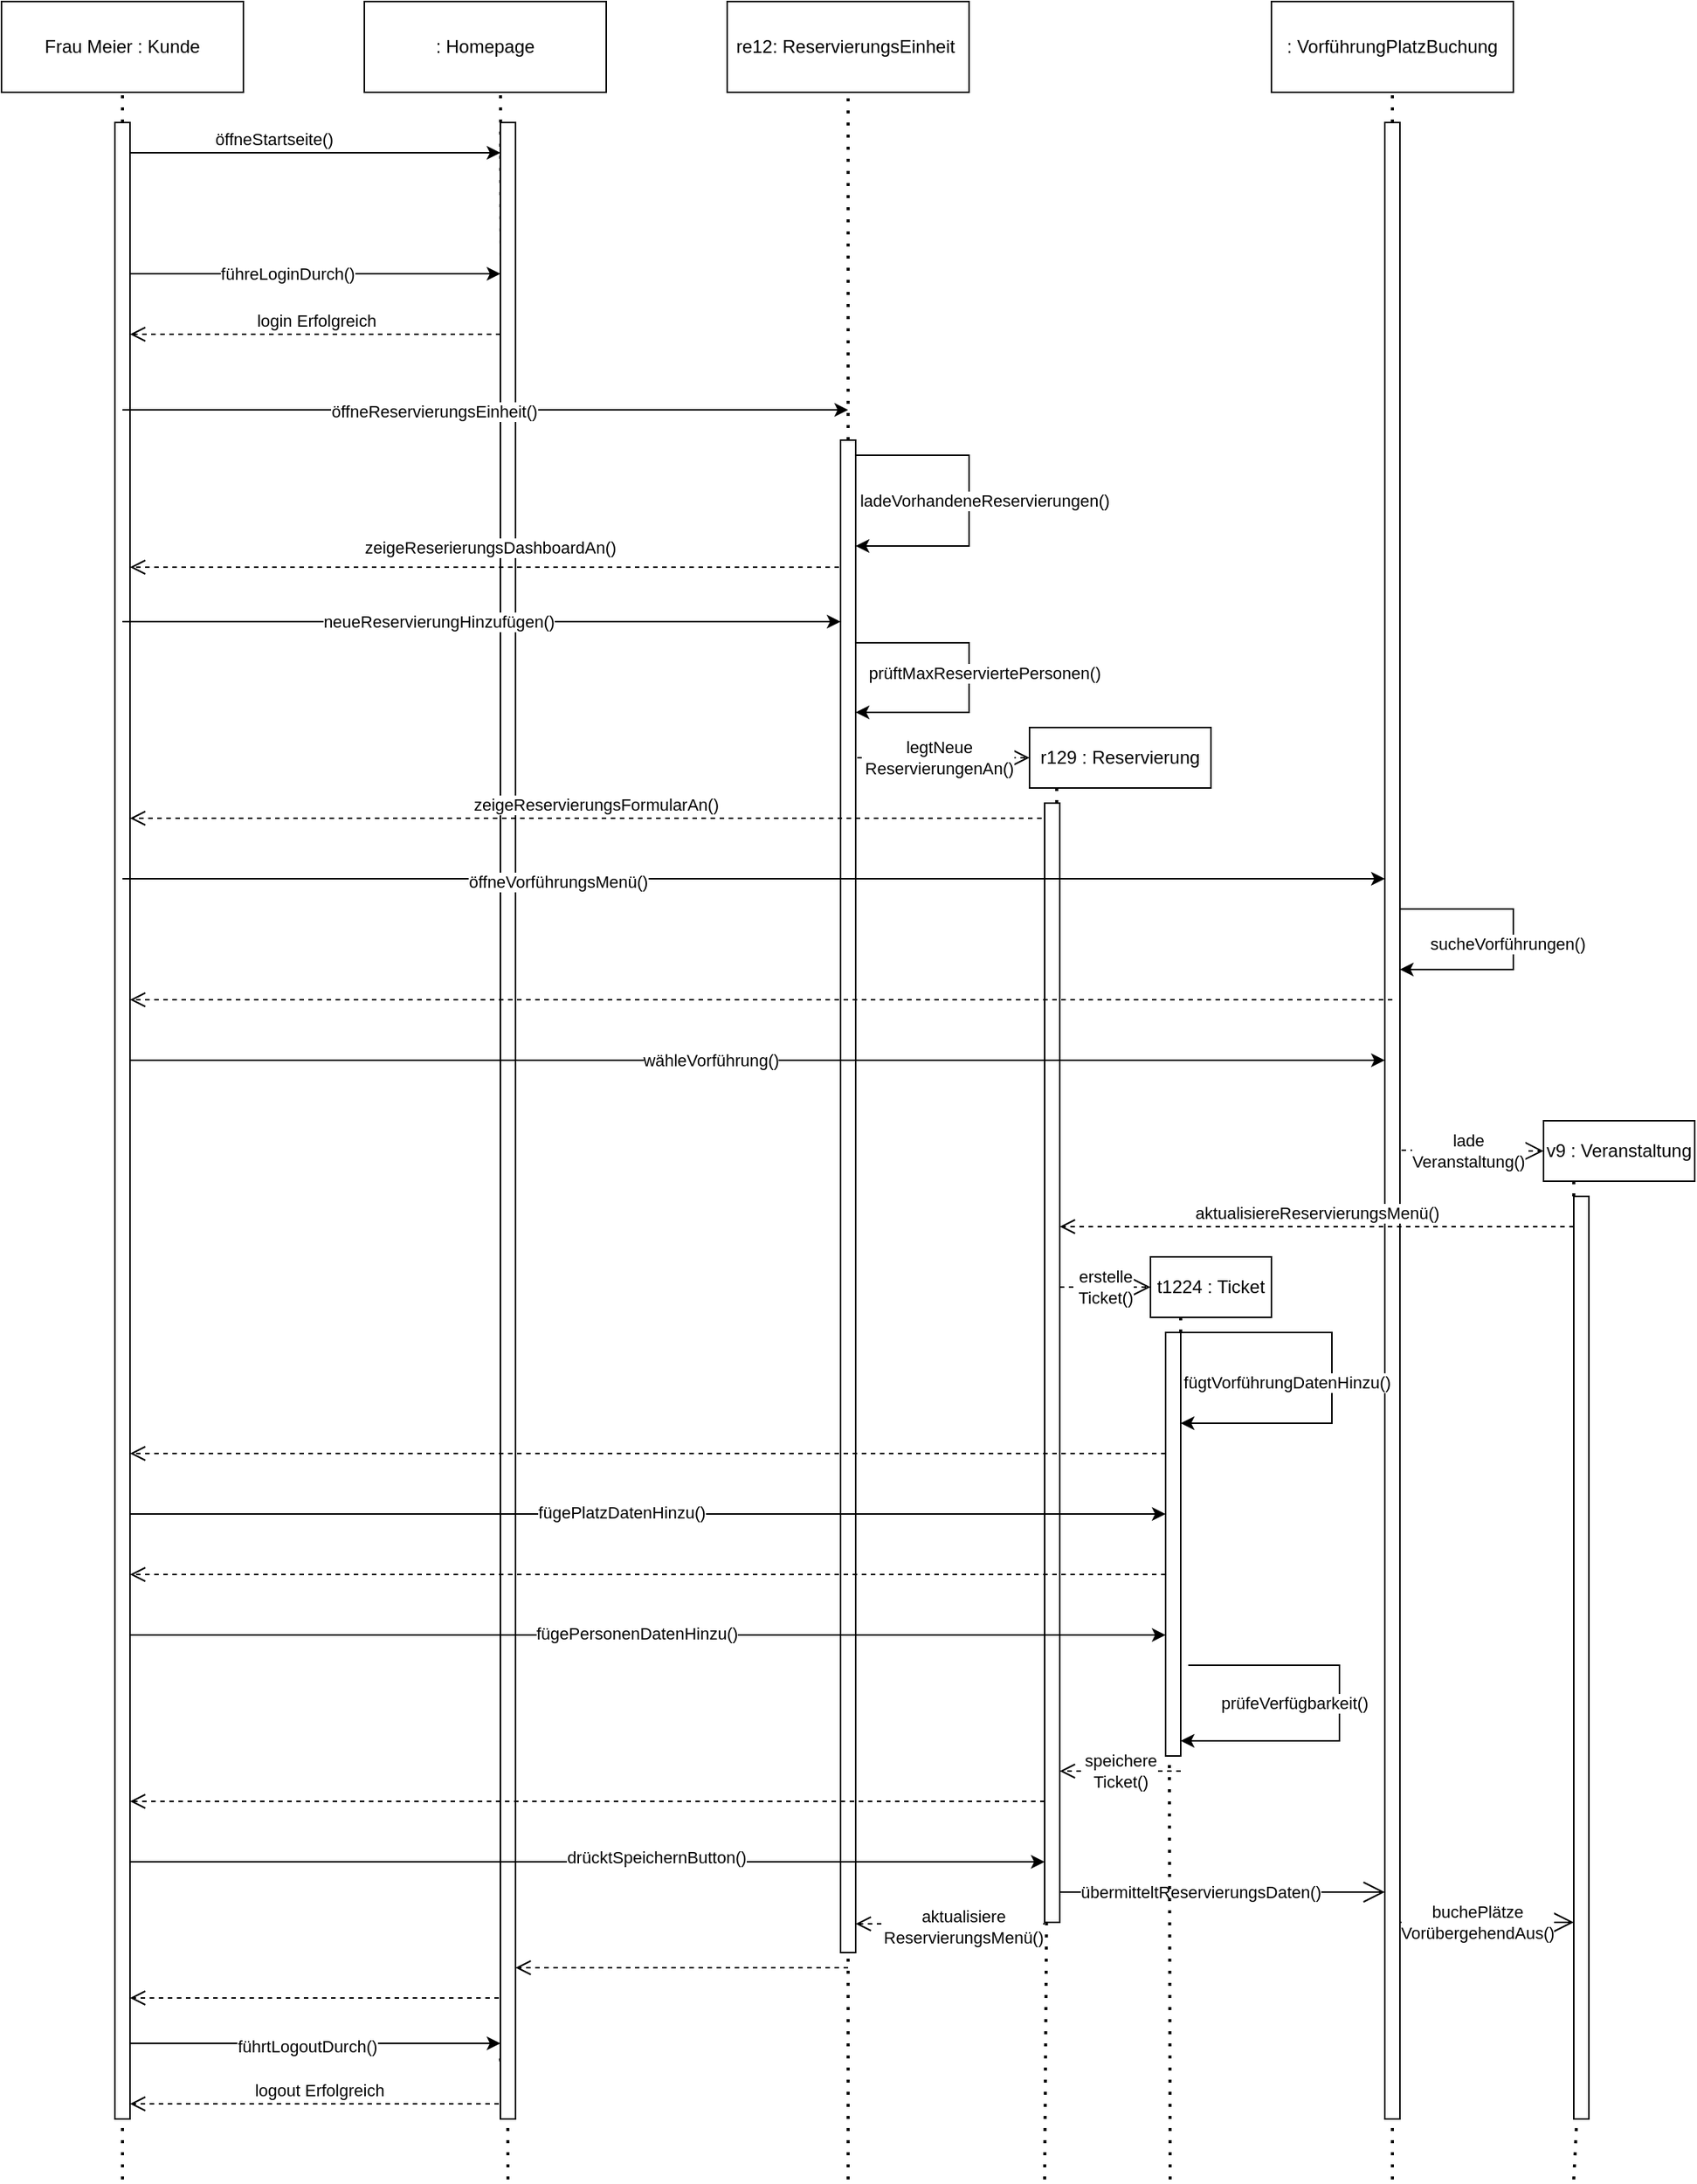 <mxfile version="24.1.0" type="device">
  <diagram name="Seite-1" id="8W7xydZLSa2Hy__Mao22">
    <mxGraphModel dx="1434" dy="964" grid="1" gridSize="10" guides="1" tooltips="1" connect="1" arrows="1" fold="1" page="1" pageScale="1" pageWidth="1169" pageHeight="827" math="0" shadow="0">
      <root>
        <mxCell id="0" />
        <mxCell id="1" parent="0" />
        <mxCell id="A1K1ccTUi93D_iNqFism-1" value="Frau Meier : Kunde" style="rounded=0;whiteSpace=wrap;html=1;" vertex="1" parent="1">
          <mxGeometry x="40" y="40" width="160" height="60" as="geometry" />
        </mxCell>
        <mxCell id="A1K1ccTUi93D_iNqFism-3" value=": Homepage" style="rounded=0;whiteSpace=wrap;html=1;" vertex="1" parent="1">
          <mxGeometry x="280" y="40" width="160" height="60" as="geometry" />
        </mxCell>
        <mxCell id="A1K1ccTUi93D_iNqFism-5" value=": VorführungPlatzBuchung" style="rounded=0;whiteSpace=wrap;html=1;" vertex="1" parent="1">
          <mxGeometry x="880" y="40" width="160" height="60" as="geometry" />
        </mxCell>
        <mxCell id="A1K1ccTUi93D_iNqFism-6" value="" style="endArrow=none;dashed=1;html=1;dashPattern=1 3;strokeWidth=2;rounded=0;" edge="1" parent="1" target="A1K1ccTUi93D_iNqFism-1">
          <mxGeometry width="50" height="50" relative="1" as="geometry">
            <mxPoint x="120" y="1480" as="sourcePoint" />
            <mxPoint x="120" y="100" as="targetPoint" />
          </mxGeometry>
        </mxCell>
        <mxCell id="A1K1ccTUi93D_iNqFism-7" value="" style="endArrow=none;dashed=1;html=1;dashPattern=1 3;strokeWidth=2;rounded=0;entryX=0.563;entryY=1;entryDx=0;entryDy=0;entryPerimeter=0;" edge="1" parent="1" target="A1K1ccTUi93D_iNqFism-3">
          <mxGeometry width="50" height="50" relative="1" as="geometry">
            <mxPoint x="375" y="1480" as="sourcePoint" />
            <mxPoint x="370" y="120" as="targetPoint" />
          </mxGeometry>
        </mxCell>
        <mxCell id="A1K1ccTUi93D_iNqFism-9" value="" style="endArrow=none;dashed=1;html=1;dashPattern=1 3;strokeWidth=2;rounded=0;" edge="1" parent="1" source="A1K1ccTUi93D_iNqFism-120" target="A1K1ccTUi93D_iNqFism-5">
          <mxGeometry width="50" height="50" relative="1" as="geometry">
            <mxPoint x="960" y="1480" as="sourcePoint" />
            <mxPoint x="959.5" y="100" as="targetPoint" />
          </mxGeometry>
        </mxCell>
        <mxCell id="A1K1ccTUi93D_iNqFism-10" value="" style="endArrow=classic;html=1;rounded=0;" edge="1" parent="1" source="A1K1ccTUi93D_iNqFism-101">
          <mxGeometry width="50" height="50" relative="1" as="geometry">
            <mxPoint x="120" y="140" as="sourcePoint" />
            <mxPoint x="370" y="140" as="targetPoint" />
          </mxGeometry>
        </mxCell>
        <mxCell id="A1K1ccTUi93D_iNqFism-13" value="" style="endArrow=classic;html=1;rounded=0;" edge="1" parent="1">
          <mxGeometry width="50" height="50" relative="1" as="geometry">
            <mxPoint x="120" y="220" as="sourcePoint" />
            <mxPoint x="370" y="220" as="targetPoint" />
          </mxGeometry>
        </mxCell>
        <mxCell id="A1K1ccTUi93D_iNqFism-14" value="führeLoginDurch()" style="edgeLabel;html=1;align=center;verticalAlign=middle;resizable=0;points=[];" vertex="1" connectable="0" parent="A1K1ccTUi93D_iNqFism-13">
          <mxGeometry x="-0.131" y="-3" relative="1" as="geometry">
            <mxPoint y="-3" as="offset" />
          </mxGeometry>
        </mxCell>
        <mxCell id="A1K1ccTUi93D_iNqFism-15" value="login Erfolgreich" style="html=1;verticalAlign=bottom;endArrow=open;dashed=1;endSize=8;curved=0;rounded=0;" edge="1" parent="1" target="A1K1ccTUi93D_iNqFism-101">
          <mxGeometry relative="1" as="geometry">
            <mxPoint x="370" y="260" as="sourcePoint" />
            <mxPoint x="120" y="260" as="targetPoint" />
          </mxGeometry>
        </mxCell>
        <mxCell id="A1K1ccTUi93D_iNqFism-17" value="re12: ReservierungsEinheit&amp;nbsp;" style="rounded=0;whiteSpace=wrap;html=1;" vertex="1" parent="1">
          <mxGeometry x="520" y="40" width="160" height="60" as="geometry" />
        </mxCell>
        <mxCell id="A1K1ccTUi93D_iNqFism-18" value="" style="endArrow=none;dashed=1;html=1;dashPattern=1 3;strokeWidth=2;rounded=0;entryX=0.5;entryY=1;entryDx=0;entryDy=0;" edge="1" parent="1" source="A1K1ccTUi93D_iNqFism-107" target="A1K1ccTUi93D_iNqFism-17">
          <mxGeometry width="50" height="50" relative="1" as="geometry">
            <mxPoint x="600" y="1400" as="sourcePoint" />
            <mxPoint x="610" y="370" as="targetPoint" />
          </mxGeometry>
        </mxCell>
        <mxCell id="A1K1ccTUi93D_iNqFism-20" value="" style="endArrow=classic;html=1;rounded=0;" edge="1" parent="1" target="A1K1ccTUi93D_iNqFism-107">
          <mxGeometry width="50" height="50" relative="1" as="geometry">
            <mxPoint x="600" y="340" as="sourcePoint" />
            <mxPoint x="600" y="400" as="targetPoint" />
            <Array as="points">
              <mxPoint x="680" y="340" />
              <mxPoint x="680" y="400" />
            </Array>
          </mxGeometry>
        </mxCell>
        <mxCell id="A1K1ccTUi93D_iNqFism-21" value="ladeVorhandeneReservierungen()" style="edgeLabel;html=1;align=center;verticalAlign=middle;resizable=0;points=[];" vertex="1" connectable="0" parent="A1K1ccTUi93D_iNqFism-20">
          <mxGeometry x="0.018" y="-2" relative="1" as="geometry">
            <mxPoint x="12" as="offset" />
          </mxGeometry>
        </mxCell>
        <mxCell id="A1K1ccTUi93D_iNqFism-33" value="r129 : Reservierung" style="rounded=0;whiteSpace=wrap;html=1;" vertex="1" parent="1">
          <mxGeometry x="720" y="520" width="120" height="40" as="geometry" />
        </mxCell>
        <mxCell id="A1K1ccTUi93D_iNqFism-34" value="legtNeue&lt;div&gt;ReservierungenAn()&lt;/div&gt;" style="endArrow=open;endSize=12;dashed=1;html=1;rounded=0;entryX=0;entryY=0.5;entryDx=0;entryDy=0;entryPerimeter=0;" edge="1" parent="1" target="A1K1ccTUi93D_iNqFism-33">
          <mxGeometry width="160" relative="1" as="geometry">
            <mxPoint x="600" y="540" as="sourcePoint" />
            <mxPoint x="710" y="480" as="targetPoint" />
          </mxGeometry>
        </mxCell>
        <mxCell id="A1K1ccTUi93D_iNqFism-37" value="" style="endArrow=classic;html=1;rounded=0;" edge="1" parent="1" target="A1K1ccTUi93D_iNqFism-107">
          <mxGeometry width="50" height="50" relative="1" as="geometry">
            <mxPoint x="600" y="464" as="sourcePoint" />
            <mxPoint x="600" y="510" as="targetPoint" />
            <Array as="points">
              <mxPoint x="680" y="464" />
              <mxPoint x="680" y="510" />
            </Array>
          </mxGeometry>
        </mxCell>
        <mxCell id="A1K1ccTUi93D_iNqFism-38" value="prüftMaxReserviertePersonen()" style="edgeLabel;html=1;align=center;verticalAlign=middle;resizable=0;points=[];" vertex="1" connectable="0" parent="A1K1ccTUi93D_iNqFism-37">
          <mxGeometry x="-0.01" y="-1" relative="1" as="geometry">
            <mxPoint x="11" as="offset" />
          </mxGeometry>
        </mxCell>
        <mxCell id="A1K1ccTUi93D_iNqFism-39" value="" style="endArrow=none;dashed=1;html=1;dashPattern=1 3;strokeWidth=2;rounded=0;entryX=0.15;entryY=0.95;entryDx=0;entryDy=0;entryPerimeter=0;" edge="1" parent="1" source="A1K1ccTUi93D_iNqFism-109" target="A1K1ccTUi93D_iNqFism-33">
          <mxGeometry width="50" height="50" relative="1" as="geometry">
            <mxPoint x="740" y="1400" as="sourcePoint" />
            <mxPoint x="740" y="560" as="targetPoint" />
          </mxGeometry>
        </mxCell>
        <mxCell id="A1K1ccTUi93D_iNqFism-42" value="t1224 : Ticket" style="rounded=0;whiteSpace=wrap;html=1;" vertex="1" parent="1">
          <mxGeometry x="800" y="870" width="80" height="40" as="geometry" />
        </mxCell>
        <mxCell id="A1K1ccTUi93D_iNqFism-43" value="erstelle&lt;div&gt;Ticket()&lt;/div&gt;" style="endArrow=open;endSize=12;dashed=1;html=1;rounded=0;entryX=0;entryY=0.5;entryDx=0;entryDy=0;" edge="1" parent="1" target="A1K1ccTUi93D_iNqFism-42">
          <mxGeometry width="160" relative="1" as="geometry">
            <mxPoint x="740" y="890" as="sourcePoint" />
            <mxPoint x="770" y="890.5" as="targetPoint" />
            <mxPoint as="offset" />
          </mxGeometry>
        </mxCell>
        <mxCell id="A1K1ccTUi93D_iNqFism-44" value="" style="endArrow=none;dashed=1;html=1;dashPattern=1 3;strokeWidth=2;rounded=0;entryX=0.25;entryY=1;entryDx=0;entryDy=0;" edge="1" parent="1" source="A1K1ccTUi93D_iNqFism-116" target="A1K1ccTUi93D_iNqFism-42">
          <mxGeometry width="50" height="50" relative="1" as="geometry">
            <mxPoint x="820" y="1480" as="sourcePoint" />
            <mxPoint x="790" y="640" as="targetPoint" />
          </mxGeometry>
        </mxCell>
        <mxCell id="A1K1ccTUi93D_iNqFism-67" value="v9 : Veranstaltung" style="rounded=0;whiteSpace=wrap;html=1;" vertex="1" parent="1">
          <mxGeometry x="1060" y="780" width="100" height="40" as="geometry" />
        </mxCell>
        <mxCell id="A1K1ccTUi93D_iNqFism-68" value="&lt;div&gt;lade&lt;/div&gt;&lt;div&gt;Veranstaltung()&lt;/div&gt;" style="endArrow=open;endSize=12;dashed=1;html=1;rounded=0;entryX=0;entryY=0.5;entryDx=0;entryDy=0;" edge="1" parent="1" target="A1K1ccTUi93D_iNqFism-67">
          <mxGeometry width="160" relative="1" as="geometry">
            <mxPoint x="960" y="799.5" as="sourcePoint" />
            <mxPoint x="1040" y="800" as="targetPoint" />
            <mxPoint as="offset" />
          </mxGeometry>
        </mxCell>
        <mxCell id="A1K1ccTUi93D_iNqFism-70" value="" style="endArrow=none;dashed=1;html=1;dashPattern=1 3;strokeWidth=2;rounded=0;entryX=0.2;entryY=1;entryDx=0;entryDy=0;entryPerimeter=0;" edge="1" parent="1" source="A1K1ccTUi93D_iNqFism-118" target="A1K1ccTUi93D_iNqFism-67">
          <mxGeometry width="50" height="50" relative="1" as="geometry">
            <mxPoint x="1080" y="1480" as="sourcePoint" />
            <mxPoint x="1080" y="770" as="targetPoint" />
          </mxGeometry>
        </mxCell>
        <mxCell id="A1K1ccTUi93D_iNqFism-79" value="" style="endArrow=classic;html=1;rounded=0;" edge="1" parent="1">
          <mxGeometry width="50" height="50" relative="1" as="geometry">
            <mxPoint x="825" y="1140" as="sourcePoint" />
            <mxPoint x="820" y="1190" as="targetPoint" />
            <Array as="points">
              <mxPoint x="925" y="1140" />
              <mxPoint x="925" y="1190" />
            </Array>
          </mxGeometry>
        </mxCell>
        <mxCell id="A1K1ccTUi93D_iNqFism-80" value="prüfeVerfügbarkeit()" style="edgeLabel;html=1;align=center;verticalAlign=middle;resizable=0;points=[];" vertex="1" connectable="0" parent="A1K1ccTUi93D_iNqFism-79">
          <mxGeometry x="-0.024" y="-3" relative="1" as="geometry">
            <mxPoint x="-27" as="offset" />
          </mxGeometry>
        </mxCell>
        <mxCell id="A1K1ccTUi93D_iNqFism-89" value="" style="endArrow=open;endFill=1;endSize=12;html=1;rounded=0;" edge="1" parent="1" target="A1K1ccTUi93D_iNqFism-120">
          <mxGeometry width="160" relative="1" as="geometry">
            <mxPoint x="730" y="1290" as="sourcePoint" />
            <mxPoint x="965" y="1290" as="targetPoint" />
          </mxGeometry>
        </mxCell>
        <mxCell id="A1K1ccTUi93D_iNqFism-90" value="übermitteltReservierungsDaten()" style="edgeLabel;html=1;align=center;verticalAlign=middle;resizable=0;points=[];" vertex="1" connectable="0" parent="A1K1ccTUi93D_iNqFism-89">
          <mxGeometry x="-0.105" y="1" relative="1" as="geometry">
            <mxPoint x="2" y="1" as="offset" />
          </mxGeometry>
        </mxCell>
        <mxCell id="A1K1ccTUi93D_iNqFism-92" value="" style="endArrow=open;endFill=1;endSize=12;html=1;rounded=0;" edge="1" parent="1" target="A1K1ccTUi93D_iNqFism-118">
          <mxGeometry width="160" relative="1" as="geometry">
            <mxPoint x="960" y="1310" as="sourcePoint" />
            <mxPoint x="1085" y="1310" as="targetPoint" />
          </mxGeometry>
        </mxCell>
        <mxCell id="A1K1ccTUi93D_iNqFism-93" value="buchePlätze&lt;div&gt;VorübergehendAus()&lt;br&gt;&lt;/div&gt;" style="edgeLabel;html=1;align=center;verticalAlign=middle;resizable=0;points=[];" vertex="1" connectable="0" parent="A1K1ccTUi93D_iNqFism-92">
          <mxGeometry x="-0.105" y="1" relative="1" as="geometry">
            <mxPoint x="2" y="1" as="offset" />
          </mxGeometry>
        </mxCell>
        <mxCell id="A1K1ccTUi93D_iNqFism-94" value="" style="html=1;verticalAlign=bottom;endArrow=open;dashed=1;endSize=8;curved=0;rounded=0;" edge="1" parent="1" target="A1K1ccTUi93D_iNqFism-107">
          <mxGeometry relative="1" as="geometry">
            <mxPoint x="730" y="1311" as="sourcePoint" />
            <mxPoint x="600" y="1311" as="targetPoint" />
          </mxGeometry>
        </mxCell>
        <mxCell id="A1K1ccTUi93D_iNqFism-95" value="aktualisiere&lt;div&gt;ReservierungsMenü()&lt;/div&gt;" style="edgeLabel;html=1;align=center;verticalAlign=middle;resizable=0;points=[];" vertex="1" connectable="0" parent="A1K1ccTUi93D_iNqFism-94">
          <mxGeometry x="0.114" y="2" relative="1" as="geometry">
            <mxPoint x="15" as="offset" />
          </mxGeometry>
        </mxCell>
        <mxCell id="A1K1ccTUi93D_iNqFism-96" value="" style="html=1;verticalAlign=bottom;endArrow=open;dashed=1;endSize=8;curved=0;rounded=0;" edge="1" parent="1">
          <mxGeometry relative="1" as="geometry">
            <mxPoint x="600" y="1340" as="sourcePoint" />
            <mxPoint x="380" y="1340" as="targetPoint" />
          </mxGeometry>
        </mxCell>
        <mxCell id="A1K1ccTUi93D_iNqFism-97" value="" style="html=1;verticalAlign=bottom;endArrow=open;dashed=1;endSize=8;curved=0;rounded=0;" edge="1" parent="1" target="A1K1ccTUi93D_iNqFism-101">
          <mxGeometry relative="1" as="geometry">
            <mxPoint x="375" y="1360" as="sourcePoint" />
            <mxPoint x="130" y="1360" as="targetPoint" />
          </mxGeometry>
        </mxCell>
        <mxCell id="A1K1ccTUi93D_iNqFism-98" value="" style="endArrow=classic;html=1;rounded=0;" edge="1" parent="1" target="A1K1ccTUi93D_iNqFism-104">
          <mxGeometry width="50" height="50" relative="1" as="geometry">
            <mxPoint x="125" y="1390" as="sourcePoint" />
            <mxPoint x="375" y="1390" as="targetPoint" />
          </mxGeometry>
        </mxCell>
        <mxCell id="A1K1ccTUi93D_iNqFism-99" value="führtLogoutDurch()" style="edgeLabel;html=1;align=center;verticalAlign=middle;resizable=0;points=[];" vertex="1" connectable="0" parent="A1K1ccTUi93D_iNqFism-98">
          <mxGeometry x="0.232" y="-2" relative="1" as="geometry">
            <mxPoint x="-34" as="offset" />
          </mxGeometry>
        </mxCell>
        <mxCell id="A1K1ccTUi93D_iNqFism-100" value="logout Erfolgreich" style="html=1;verticalAlign=bottom;endArrow=open;dashed=1;endSize=8;curved=0;rounded=0;" edge="1" parent="1" target="A1K1ccTUi93D_iNqFism-101">
          <mxGeometry relative="1" as="geometry">
            <mxPoint x="375" y="1430" as="sourcePoint" />
            <mxPoint x="130" y="1430" as="targetPoint" />
          </mxGeometry>
        </mxCell>
        <mxCell id="A1K1ccTUi93D_iNqFism-102" value="" style="endArrow=classic;html=1;rounded=0;" edge="1" parent="1" target="A1K1ccTUi93D_iNqFism-101">
          <mxGeometry width="50" height="50" relative="1" as="geometry">
            <mxPoint x="120" y="140" as="sourcePoint" />
            <mxPoint x="370" y="140" as="targetPoint" />
          </mxGeometry>
        </mxCell>
        <mxCell id="A1K1ccTUi93D_iNqFism-103" value="öffneStartseite()" style="edgeLabel;html=1;align=center;verticalAlign=middle;resizable=0;points=[];" vertex="1" connectable="0" parent="A1K1ccTUi93D_iNqFism-102">
          <mxGeometry x="-0.125" y="-2" relative="1" as="geometry">
            <mxPoint x="98" as="offset" />
          </mxGeometry>
        </mxCell>
        <mxCell id="A1K1ccTUi93D_iNqFism-101" value="" style="html=1;points=[[0,0,0,0,5],[0,1,0,0,-5],[1,0,0,0,5],[1,1,0,0,-5]];perimeter=orthogonalPerimeter;outlineConnect=0;targetShapes=umlLifeline;portConstraint=eastwest;newEdgeStyle={&quot;curved&quot;:0,&quot;rounded&quot;:0};" vertex="1" parent="1">
          <mxGeometry x="115" y="120" width="10" height="1320" as="geometry" />
        </mxCell>
        <mxCell id="A1K1ccTUi93D_iNqFism-105" value="" style="html=1;verticalAlign=bottom;endArrow=open;dashed=1;endSize=8;curved=0;rounded=0;" edge="1" parent="1" target="A1K1ccTUi93D_iNqFism-104">
          <mxGeometry relative="1" as="geometry">
            <mxPoint x="370" y="170" as="sourcePoint" />
            <mxPoint x="125" y="170" as="targetPoint" />
          </mxGeometry>
        </mxCell>
        <mxCell id="A1K1ccTUi93D_iNqFism-106" value="" style="endArrow=none;dashed=1;html=1;dashPattern=1 3;strokeWidth=2;rounded=0;entryX=0.563;entryY=1;entryDx=0;entryDy=0;entryPerimeter=0;" edge="1" parent="1" target="A1K1ccTUi93D_iNqFism-104">
          <mxGeometry width="50" height="50" relative="1" as="geometry">
            <mxPoint x="370" y="1400" as="sourcePoint" />
            <mxPoint x="370" y="100" as="targetPoint" />
          </mxGeometry>
        </mxCell>
        <mxCell id="A1K1ccTUi93D_iNqFism-104" value="" style="html=1;points=[[0,0,0,0,5],[0,1,0,0,-5],[1,0,0,0,5],[1,1,0,0,-5]];perimeter=orthogonalPerimeter;outlineConnect=0;targetShapes=umlLifeline;portConstraint=eastwest;newEdgeStyle={&quot;curved&quot;:0,&quot;rounded&quot;:0};" vertex="1" parent="1">
          <mxGeometry x="370" y="120" width="10" height="1320" as="geometry" />
        </mxCell>
        <mxCell id="A1K1ccTUi93D_iNqFism-16" value="" style="endArrow=classic;html=1;rounded=0;" edge="1" parent="1">
          <mxGeometry width="50" height="50" relative="1" as="geometry">
            <mxPoint x="120" y="310" as="sourcePoint" />
            <mxPoint x="600" y="310" as="targetPoint" />
          </mxGeometry>
        </mxCell>
        <mxCell id="A1K1ccTUi93D_iNqFism-19" value="öffneReservierungsEinheit()" style="edgeLabel;html=1;align=center;verticalAlign=middle;resizable=0;points=[];" vertex="1" connectable="0" parent="A1K1ccTUi93D_iNqFism-16">
          <mxGeometry x="-0.142" y="-1" relative="1" as="geometry">
            <mxPoint as="offset" />
          </mxGeometry>
        </mxCell>
        <mxCell id="A1K1ccTUi93D_iNqFism-26" value="zeigeReserierungsDashboardAn()" style="html=1;verticalAlign=bottom;endArrow=open;dashed=1;endSize=8;curved=0;rounded=0;" edge="1" parent="1" target="A1K1ccTUi93D_iNqFism-101">
          <mxGeometry y="-4" relative="1" as="geometry">
            <mxPoint x="600" y="414" as="sourcePoint" />
            <mxPoint x="120" y="414" as="targetPoint" />
            <mxPoint as="offset" />
          </mxGeometry>
        </mxCell>
        <mxCell id="A1K1ccTUi93D_iNqFism-27" value="" style="endArrow=classic;html=1;rounded=0;" edge="1" parent="1" target="A1K1ccTUi93D_iNqFism-107">
          <mxGeometry width="50" height="50" relative="1" as="geometry">
            <mxPoint x="120" y="450" as="sourcePoint" />
            <mxPoint x="600" y="450" as="targetPoint" />
          </mxGeometry>
        </mxCell>
        <mxCell id="A1K1ccTUi93D_iNqFism-28" value="neueReservierungHinzufügen()" style="edgeLabel;html=1;align=center;verticalAlign=middle;resizable=0;points=[];" vertex="1" connectable="0" parent="A1K1ccTUi93D_iNqFism-27">
          <mxGeometry x="-0.121" relative="1" as="geometry">
            <mxPoint as="offset" />
          </mxGeometry>
        </mxCell>
        <mxCell id="A1K1ccTUi93D_iNqFism-108" value="" style="endArrow=none;dashed=1;html=1;dashPattern=1 3;strokeWidth=2;rounded=0;entryX=0.5;entryY=1;entryDx=0;entryDy=0;" edge="1" parent="1" target="A1K1ccTUi93D_iNqFism-107">
          <mxGeometry width="50" height="50" relative="1" as="geometry">
            <mxPoint x="600" y="1480" as="sourcePoint" />
            <mxPoint x="600" y="100" as="targetPoint" />
          </mxGeometry>
        </mxCell>
        <mxCell id="A1K1ccTUi93D_iNqFism-107" value="" style="html=1;points=[[0,0,0,0,5],[0,1,0,0,-5],[1,0,0,0,5],[1,1,0,0,-5]];perimeter=orthogonalPerimeter;outlineConnect=0;targetShapes=umlLifeline;portConstraint=eastwest;newEdgeStyle={&quot;curved&quot;:0,&quot;rounded&quot;:0};" vertex="1" parent="1">
          <mxGeometry x="595" y="330" width="10" height="1000" as="geometry" />
        </mxCell>
        <mxCell id="A1K1ccTUi93D_iNqFism-32" value="zeigeReservierungsFormularAn()" style="html=1;verticalAlign=bottom;endArrow=open;dashed=1;endSize=8;curved=0;rounded=0;" edge="1" parent="1" target="A1K1ccTUi93D_iNqFism-101">
          <mxGeometry relative="1" as="geometry">
            <mxPoint x="740" y="580" as="sourcePoint" />
            <mxPoint x="130" y="580" as="targetPoint" />
          </mxGeometry>
        </mxCell>
        <mxCell id="A1K1ccTUi93D_iNqFism-110" value="" style="endArrow=none;dashed=1;html=1;dashPattern=1 3;strokeWidth=2;rounded=0;entryX=0.15;entryY=0.95;entryDx=0;entryDy=0;entryPerimeter=0;" edge="1" parent="1" target="A1K1ccTUi93D_iNqFism-109">
          <mxGeometry width="50" height="50" relative="1" as="geometry">
            <mxPoint x="730" y="1480" as="sourcePoint" />
            <mxPoint x="738" y="558" as="targetPoint" />
          </mxGeometry>
        </mxCell>
        <mxCell id="A1K1ccTUi93D_iNqFism-109" value="" style="html=1;points=[[0,0,0,0,5],[0,1,0,0,-5],[1,0,0,0,5],[1,1,0,0,-5]];perimeter=orthogonalPerimeter;outlineConnect=0;targetShapes=umlLifeline;portConstraint=eastwest;newEdgeStyle={&quot;curved&quot;:0,&quot;rounded&quot;:0};" vertex="1" parent="1">
          <mxGeometry x="730" y="570" width="10" height="740" as="geometry" />
        </mxCell>
        <mxCell id="A1K1ccTUi93D_iNqFism-85" value="" style="html=1;verticalAlign=bottom;endArrow=open;dashed=1;endSize=8;curved=0;rounded=0;" edge="1" parent="1" target="A1K1ccTUi93D_iNqFism-101">
          <mxGeometry relative="1" as="geometry">
            <mxPoint x="730" y="1230" as="sourcePoint" />
            <mxPoint x="130" y="1230" as="targetPoint" />
          </mxGeometry>
        </mxCell>
        <mxCell id="A1K1ccTUi93D_iNqFism-114" value="" style="html=1;verticalAlign=bottom;endArrow=open;dashed=1;endSize=8;curved=0;rounded=0;" edge="1" parent="1">
          <mxGeometry relative="1" as="geometry">
            <mxPoint x="820" y="1210" as="sourcePoint" />
            <mxPoint x="740" y="1210" as="targetPoint" />
            <Array as="points">
              <mxPoint x="780" y="1210" />
            </Array>
          </mxGeometry>
        </mxCell>
        <mxCell id="A1K1ccTUi93D_iNqFism-115" value="speichere&lt;div&gt;Ticket()&lt;/div&gt;" style="edgeLabel;html=1;align=center;verticalAlign=middle;resizable=0;points=[];" vertex="1" connectable="0" parent="A1K1ccTUi93D_iNqFism-114">
          <mxGeometry x="-0.044" y="-3" relative="1" as="geometry">
            <mxPoint x="-2" y="3" as="offset" />
          </mxGeometry>
        </mxCell>
        <mxCell id="A1K1ccTUi93D_iNqFism-86" value="" style="endArrow=classic;html=1;rounded=0;" edge="1" parent="1" target="A1K1ccTUi93D_iNqFism-109">
          <mxGeometry width="50" height="50" relative="1" as="geometry">
            <mxPoint x="125" y="1270" as="sourcePoint" />
            <mxPoint x="735" y="1270" as="targetPoint" />
          </mxGeometry>
        </mxCell>
        <mxCell id="A1K1ccTUi93D_iNqFism-87" value="drücktSpeichernButton()" style="edgeLabel;html=1;align=center;verticalAlign=middle;resizable=0;points=[];" vertex="1" connectable="0" parent="A1K1ccTUi93D_iNqFism-86">
          <mxGeometry x="0.148" y="3" relative="1" as="geometry">
            <mxPoint as="offset" />
          </mxGeometry>
        </mxCell>
        <mxCell id="A1K1ccTUi93D_iNqFism-117" value="" style="endArrow=none;dashed=1;html=1;dashPattern=1 3;strokeWidth=2;rounded=0;entryX=0.25;entryY=1;entryDx=0;entryDy=0;" edge="1" parent="1" target="A1K1ccTUi93D_iNqFism-116">
          <mxGeometry width="50" height="50" relative="1" as="geometry">
            <mxPoint x="813" y="1480" as="sourcePoint" />
            <mxPoint x="820" y="910" as="targetPoint" />
          </mxGeometry>
        </mxCell>
        <mxCell id="A1K1ccTUi93D_iNqFism-116" value="" style="html=1;points=[[0,0,0,0,5],[0,1,0,0,-5],[1,0,0,0,5],[1,1,0,0,-5]];perimeter=orthogonalPerimeter;outlineConnect=0;targetShapes=umlLifeline;portConstraint=eastwest;newEdgeStyle={&quot;curved&quot;:0,&quot;rounded&quot;:0};" vertex="1" parent="1">
          <mxGeometry x="810" y="920" width="10" height="280" as="geometry" />
        </mxCell>
        <mxCell id="A1K1ccTUi93D_iNqFism-119" value="" style="endArrow=none;dashed=1;html=1;dashPattern=1 3;strokeWidth=2;rounded=0;entryX=0.2;entryY=1;entryDx=0;entryDy=0;entryPerimeter=0;" edge="1" parent="1" target="A1K1ccTUi93D_iNqFism-118">
          <mxGeometry width="50" height="50" relative="1" as="geometry">
            <mxPoint x="1080" y="1480" as="sourcePoint" />
            <mxPoint x="1080" y="820" as="targetPoint" />
          </mxGeometry>
        </mxCell>
        <mxCell id="A1K1ccTUi93D_iNqFism-118" value="" style="html=1;points=[[0,0,0,0,5],[0,1,0,0,-5],[1,0,0,0,5],[1,1,0,0,-5]];perimeter=orthogonalPerimeter;outlineConnect=0;targetShapes=umlLifeline;portConstraint=eastwest;newEdgeStyle={&quot;curved&quot;:0,&quot;rounded&quot;:0};" vertex="1" parent="1">
          <mxGeometry x="1080" y="830" width="10" height="610" as="geometry" />
        </mxCell>
        <mxCell id="A1K1ccTUi93D_iNqFism-121" value="" style="endArrow=none;dashed=1;html=1;dashPattern=1 3;strokeWidth=2;rounded=0;" edge="1" parent="1" target="A1K1ccTUi93D_iNqFism-120">
          <mxGeometry width="50" height="50" relative="1" as="geometry">
            <mxPoint x="960" y="1480" as="sourcePoint" />
            <mxPoint x="960" y="100" as="targetPoint" />
          </mxGeometry>
        </mxCell>
        <mxCell id="A1K1ccTUi93D_iNqFism-120" value="" style="html=1;points=[[0,0,0,0,5],[0,1,0,0,-5],[1,0,0,0,5],[1,1,0,0,-5]];perimeter=orthogonalPerimeter;outlineConnect=0;targetShapes=umlLifeline;portConstraint=eastwest;newEdgeStyle={&quot;curved&quot;:0,&quot;rounded&quot;:0};" vertex="1" parent="1">
          <mxGeometry x="955" y="120" width="10" height="1320" as="geometry" />
        </mxCell>
        <mxCell id="A1K1ccTUi93D_iNqFism-55" value="" style="endArrow=classic;html=1;rounded=0;" edge="1" parent="1" target="A1K1ccTUi93D_iNqFism-120">
          <mxGeometry width="50" height="50" relative="1" as="geometry">
            <mxPoint x="120" y="620" as="sourcePoint" />
            <mxPoint x="960" y="620" as="targetPoint" />
          </mxGeometry>
        </mxCell>
        <mxCell id="A1K1ccTUi93D_iNqFism-56" value="öffneVorführungsMenü()" style="edgeLabel;html=1;align=center;verticalAlign=middle;resizable=0;points=[];" vertex="1" connectable="0" parent="A1K1ccTUi93D_iNqFism-55">
          <mxGeometry x="-0.093" y="-2" relative="1" as="geometry">
            <mxPoint x="-91" as="offset" />
          </mxGeometry>
        </mxCell>
        <mxCell id="A1K1ccTUi93D_iNqFism-58" value="" style="endArrow=classic;html=1;rounded=0;" edge="1" parent="1" source="A1K1ccTUi93D_iNqFism-120" target="A1K1ccTUi93D_iNqFism-120">
          <mxGeometry width="50" height="50" relative="1" as="geometry">
            <mxPoint x="970" y="640" as="sourcePoint" />
            <mxPoint x="970" y="680" as="targetPoint" />
            <Array as="points">
              <mxPoint x="1040" y="640" />
              <mxPoint x="1040" y="680" />
            </Array>
          </mxGeometry>
        </mxCell>
        <mxCell id="A1K1ccTUi93D_iNqFism-59" value="sucheVorführungen()" style="edgeLabel;html=1;align=center;verticalAlign=middle;resizable=0;points=[];" vertex="1" connectable="0" parent="A1K1ccTUi93D_iNqFism-58">
          <mxGeometry x="0.03" y="-4" relative="1" as="geometry">
            <mxPoint as="offset" />
          </mxGeometry>
        </mxCell>
        <mxCell id="A1K1ccTUi93D_iNqFism-72" value="aktualisiereReservierungsMenü()" style="html=1;verticalAlign=bottom;endArrow=open;dashed=1;endSize=8;curved=0;rounded=0;" edge="1" parent="1">
          <mxGeometry relative="1" as="geometry">
            <mxPoint x="1080" y="850" as="sourcePoint" />
            <mxPoint x="740" y="850" as="targetPoint" />
          </mxGeometry>
        </mxCell>
        <mxCell id="A1K1ccTUi93D_iNqFism-111" value="" style="endArrow=classic;html=1;rounded=0;" edge="1" parent="1">
          <mxGeometry width="50" height="50" relative="1" as="geometry">
            <mxPoint x="820" y="920" as="sourcePoint" />
            <mxPoint x="820" y="980" as="targetPoint" />
            <Array as="points">
              <mxPoint x="920" y="920" />
              <mxPoint x="920" y="980" />
            </Array>
          </mxGeometry>
        </mxCell>
        <mxCell id="A1K1ccTUi93D_iNqFism-112" value="fügtVorführungDatenHinzu()" style="edgeLabel;html=1;align=center;verticalAlign=middle;resizable=0;points=[];" vertex="1" connectable="0" parent="A1K1ccTUi93D_iNqFism-111">
          <mxGeometry x="0.023" y="2" relative="1" as="geometry">
            <mxPoint x="-32" as="offset" />
          </mxGeometry>
        </mxCell>
        <mxCell id="A1K1ccTUi93D_iNqFism-122" value="" style="endArrow=classic;html=1;rounded=0;" edge="1" parent="1">
          <mxGeometry width="50" height="50" relative="1" as="geometry">
            <mxPoint x="125" y="740" as="sourcePoint" />
            <mxPoint x="955" y="740" as="targetPoint" />
          </mxGeometry>
        </mxCell>
        <mxCell id="A1K1ccTUi93D_iNqFism-124" value="wähleVorführung()" style="edgeLabel;html=1;align=center;verticalAlign=middle;resizable=0;points=[];" vertex="1" connectable="0" parent="A1K1ccTUi93D_iNqFism-122">
          <mxGeometry x="-0.075" relative="1" as="geometry">
            <mxPoint as="offset" />
          </mxGeometry>
        </mxCell>
        <mxCell id="A1K1ccTUi93D_iNqFism-123" value="" style="html=1;verticalAlign=bottom;endArrow=open;dashed=1;endSize=8;curved=0;rounded=0;" edge="1" parent="1" target="A1K1ccTUi93D_iNqFism-101">
          <mxGeometry relative="1" as="geometry">
            <mxPoint x="960" y="700" as="sourcePoint" />
            <mxPoint x="880" y="700" as="targetPoint" />
          </mxGeometry>
        </mxCell>
        <mxCell id="A1K1ccTUi93D_iNqFism-125" value="" style="html=1;verticalAlign=bottom;endArrow=open;dashed=1;endSize=8;curved=0;rounded=0;" edge="1" parent="1">
          <mxGeometry relative="1" as="geometry">
            <mxPoint x="810" y="1000" as="sourcePoint" />
            <mxPoint x="125" y="1000" as="targetPoint" />
          </mxGeometry>
        </mxCell>
        <mxCell id="A1K1ccTUi93D_iNqFism-126" value="" style="endArrow=classic;html=1;rounded=0;" edge="1" parent="1" target="A1K1ccTUi93D_iNqFism-116">
          <mxGeometry width="50" height="50" relative="1" as="geometry">
            <mxPoint x="125" y="1040" as="sourcePoint" />
            <mxPoint x="730" y="1040" as="targetPoint" />
            <Array as="points">
              <mxPoint x="500" y="1040" />
            </Array>
          </mxGeometry>
        </mxCell>
        <mxCell id="A1K1ccTUi93D_iNqFism-127" value="fügePlatzDatenHinzu()" style="edgeLabel;html=1;align=center;verticalAlign=middle;resizable=0;points=[];" vertex="1" connectable="0" parent="A1K1ccTUi93D_iNqFism-126">
          <mxGeometry x="-0.107" y="1" relative="1" as="geometry">
            <mxPoint x="19" as="offset" />
          </mxGeometry>
        </mxCell>
        <mxCell id="A1K1ccTUi93D_iNqFism-128" value="" style="html=1;verticalAlign=bottom;endArrow=open;dashed=1;endSize=8;curved=0;rounded=0;" edge="1" parent="1">
          <mxGeometry relative="1" as="geometry">
            <mxPoint x="810" y="1080" as="sourcePoint" />
            <mxPoint x="125" y="1080" as="targetPoint" />
          </mxGeometry>
        </mxCell>
        <mxCell id="A1K1ccTUi93D_iNqFism-129" value="" style="endArrow=classic;html=1;rounded=0;" edge="1" parent="1">
          <mxGeometry width="50" height="50" relative="1" as="geometry">
            <mxPoint x="125" y="1120" as="sourcePoint" />
            <mxPoint x="810" y="1120" as="targetPoint" />
            <Array as="points">
              <mxPoint x="500" y="1120" />
            </Array>
          </mxGeometry>
        </mxCell>
        <mxCell id="A1K1ccTUi93D_iNqFism-130" value="fügePersonenDatenHinzu()" style="edgeLabel;html=1;align=center;verticalAlign=middle;resizable=0;points=[];" vertex="1" connectable="0" parent="A1K1ccTUi93D_iNqFism-129">
          <mxGeometry x="-0.107" y="1" relative="1" as="geometry">
            <mxPoint x="29" as="offset" />
          </mxGeometry>
        </mxCell>
      </root>
    </mxGraphModel>
  </diagram>
</mxfile>

